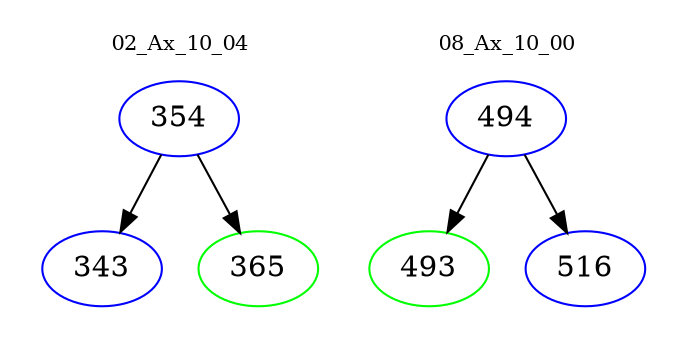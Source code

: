 digraph{
subgraph cluster_0 {
color = white
label = "02_Ax_10_04";
fontsize=10;
T0_354 [label="354", color="blue"]
T0_354 -> T0_343 [color="black"]
T0_343 [label="343", color="blue"]
T0_354 -> T0_365 [color="black"]
T0_365 [label="365", color="green"]
}
subgraph cluster_1 {
color = white
label = "08_Ax_10_00";
fontsize=10;
T1_494 [label="494", color="blue"]
T1_494 -> T1_493 [color="black"]
T1_493 [label="493", color="green"]
T1_494 -> T1_516 [color="black"]
T1_516 [label="516", color="blue"]
}
}
